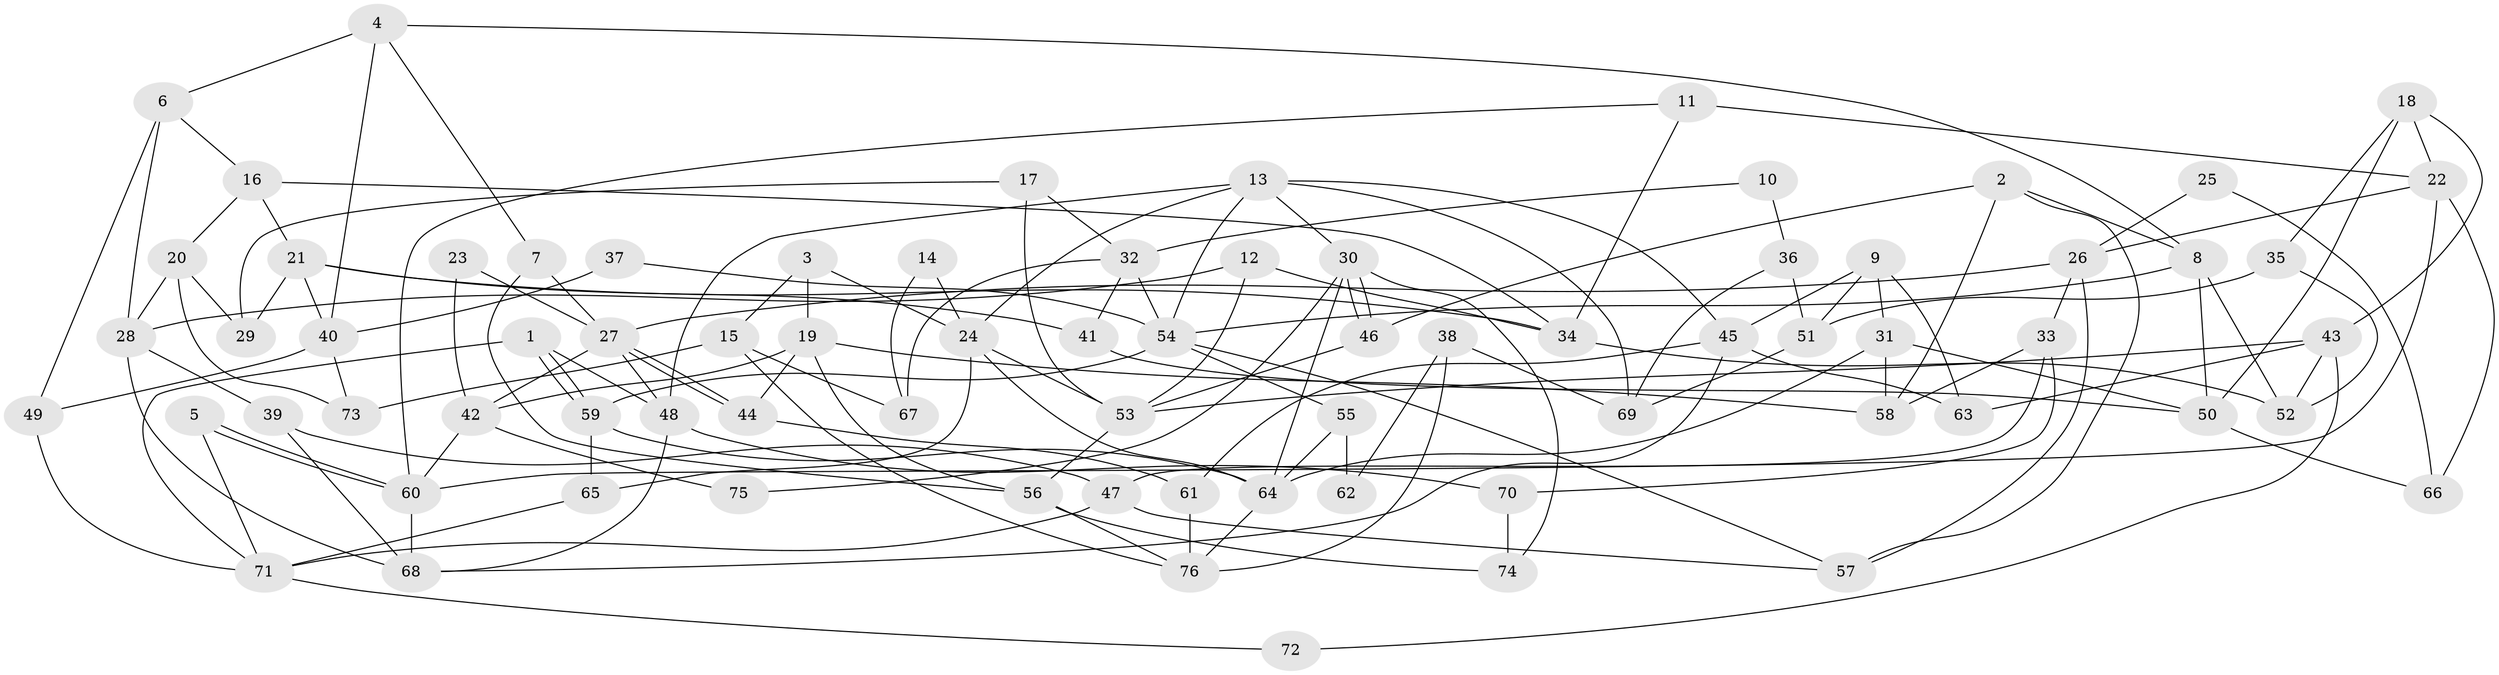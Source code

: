 // Generated by graph-tools (version 1.1) at 2025/50/03/09/25 04:50:51]
// undirected, 76 vertices, 152 edges
graph export_dot {
graph [start="1"]
  node [color=gray90,style=filled];
  1;
  2;
  3;
  4;
  5;
  6;
  7;
  8;
  9;
  10;
  11;
  12;
  13;
  14;
  15;
  16;
  17;
  18;
  19;
  20;
  21;
  22;
  23;
  24;
  25;
  26;
  27;
  28;
  29;
  30;
  31;
  32;
  33;
  34;
  35;
  36;
  37;
  38;
  39;
  40;
  41;
  42;
  43;
  44;
  45;
  46;
  47;
  48;
  49;
  50;
  51;
  52;
  53;
  54;
  55;
  56;
  57;
  58;
  59;
  60;
  61;
  62;
  63;
  64;
  65;
  66;
  67;
  68;
  69;
  70;
  71;
  72;
  73;
  74;
  75;
  76;
  1 -- 71;
  1 -- 59;
  1 -- 59;
  1 -- 48;
  2 -- 58;
  2 -- 57;
  2 -- 8;
  2 -- 46;
  3 -- 19;
  3 -- 24;
  3 -- 15;
  4 -- 7;
  4 -- 8;
  4 -- 6;
  4 -- 40;
  5 -- 60;
  5 -- 60;
  5 -- 71;
  6 -- 49;
  6 -- 16;
  6 -- 28;
  7 -- 56;
  7 -- 27;
  8 -- 50;
  8 -- 52;
  8 -- 54;
  9 -- 31;
  9 -- 63;
  9 -- 45;
  9 -- 51;
  10 -- 36;
  10 -- 32;
  11 -- 34;
  11 -- 60;
  11 -- 22;
  12 -- 53;
  12 -- 28;
  12 -- 34;
  13 -- 48;
  13 -- 45;
  13 -- 24;
  13 -- 30;
  13 -- 54;
  13 -- 69;
  14 -- 67;
  14 -- 24;
  15 -- 73;
  15 -- 67;
  15 -- 76;
  16 -- 34;
  16 -- 20;
  16 -- 21;
  17 -- 29;
  17 -- 53;
  17 -- 32;
  18 -- 43;
  18 -- 22;
  18 -- 35;
  18 -- 50;
  19 -- 42;
  19 -- 56;
  19 -- 44;
  19 -- 58;
  20 -- 28;
  20 -- 29;
  20 -- 73;
  21 -- 41;
  21 -- 29;
  21 -- 34;
  21 -- 40;
  22 -- 26;
  22 -- 60;
  22 -- 66;
  23 -- 27;
  23 -- 42;
  24 -- 64;
  24 -- 53;
  24 -- 65;
  25 -- 26;
  25 -- 66;
  26 -- 57;
  26 -- 27;
  26 -- 33;
  27 -- 48;
  27 -- 44;
  27 -- 44;
  27 -- 42;
  28 -- 68;
  28 -- 39;
  30 -- 46;
  30 -- 46;
  30 -- 64;
  30 -- 74;
  30 -- 75;
  31 -- 58;
  31 -- 64;
  31 -- 50;
  32 -- 54;
  32 -- 41;
  32 -- 67;
  33 -- 70;
  33 -- 47;
  33 -- 58;
  34 -- 52;
  35 -- 52;
  35 -- 51;
  36 -- 51;
  36 -- 69;
  37 -- 40;
  37 -- 54;
  38 -- 76;
  38 -- 69;
  38 -- 62;
  39 -- 68;
  39 -- 47;
  40 -- 49;
  40 -- 73;
  41 -- 50;
  42 -- 60;
  42 -- 75;
  43 -- 53;
  43 -- 52;
  43 -- 63;
  43 -- 72;
  44 -- 61;
  45 -- 61;
  45 -- 63;
  45 -- 68;
  46 -- 53;
  47 -- 57;
  47 -- 71;
  48 -- 68;
  48 -- 70;
  49 -- 71;
  50 -- 66;
  51 -- 69;
  53 -- 56;
  54 -- 55;
  54 -- 57;
  54 -- 59;
  55 -- 64;
  55 -- 62;
  56 -- 76;
  56 -- 74;
  59 -- 64;
  59 -- 65;
  60 -- 68;
  61 -- 76;
  64 -- 76;
  65 -- 71;
  70 -- 74;
  71 -- 72;
}
